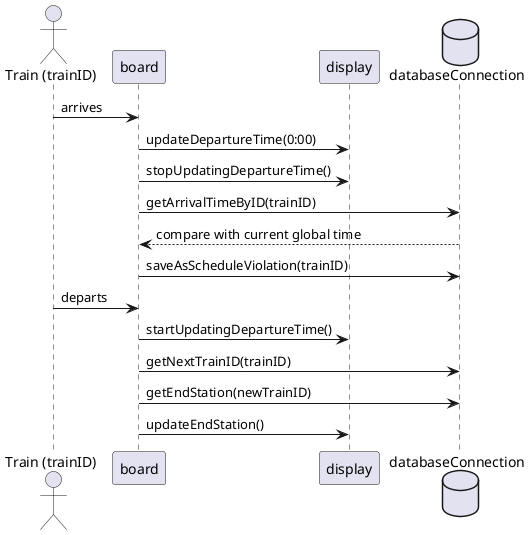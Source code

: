 @startuml
actor "Train (trainID)" as Train

Train -> board : arrives
board -> display : updateDepartureTime(0:00)
board -> display : stopUpdatingDepartureTime()

database databaseConnection
board -> databaseConnection : getArrivalTimeByID(trainID)
databaseConnection --> board : compare with current global time
board -> databaseConnection : saveAsScheduleViolation(trainID)

Train -> board : departs
board -> display : startUpdatingDepartureTime()

database databaseConnection
board -> databaseConnection : getNextTrainID(trainID)
board -> databaseConnection : getEndStation(newTrainID)
board -> display : updateEndStation()

@enduml